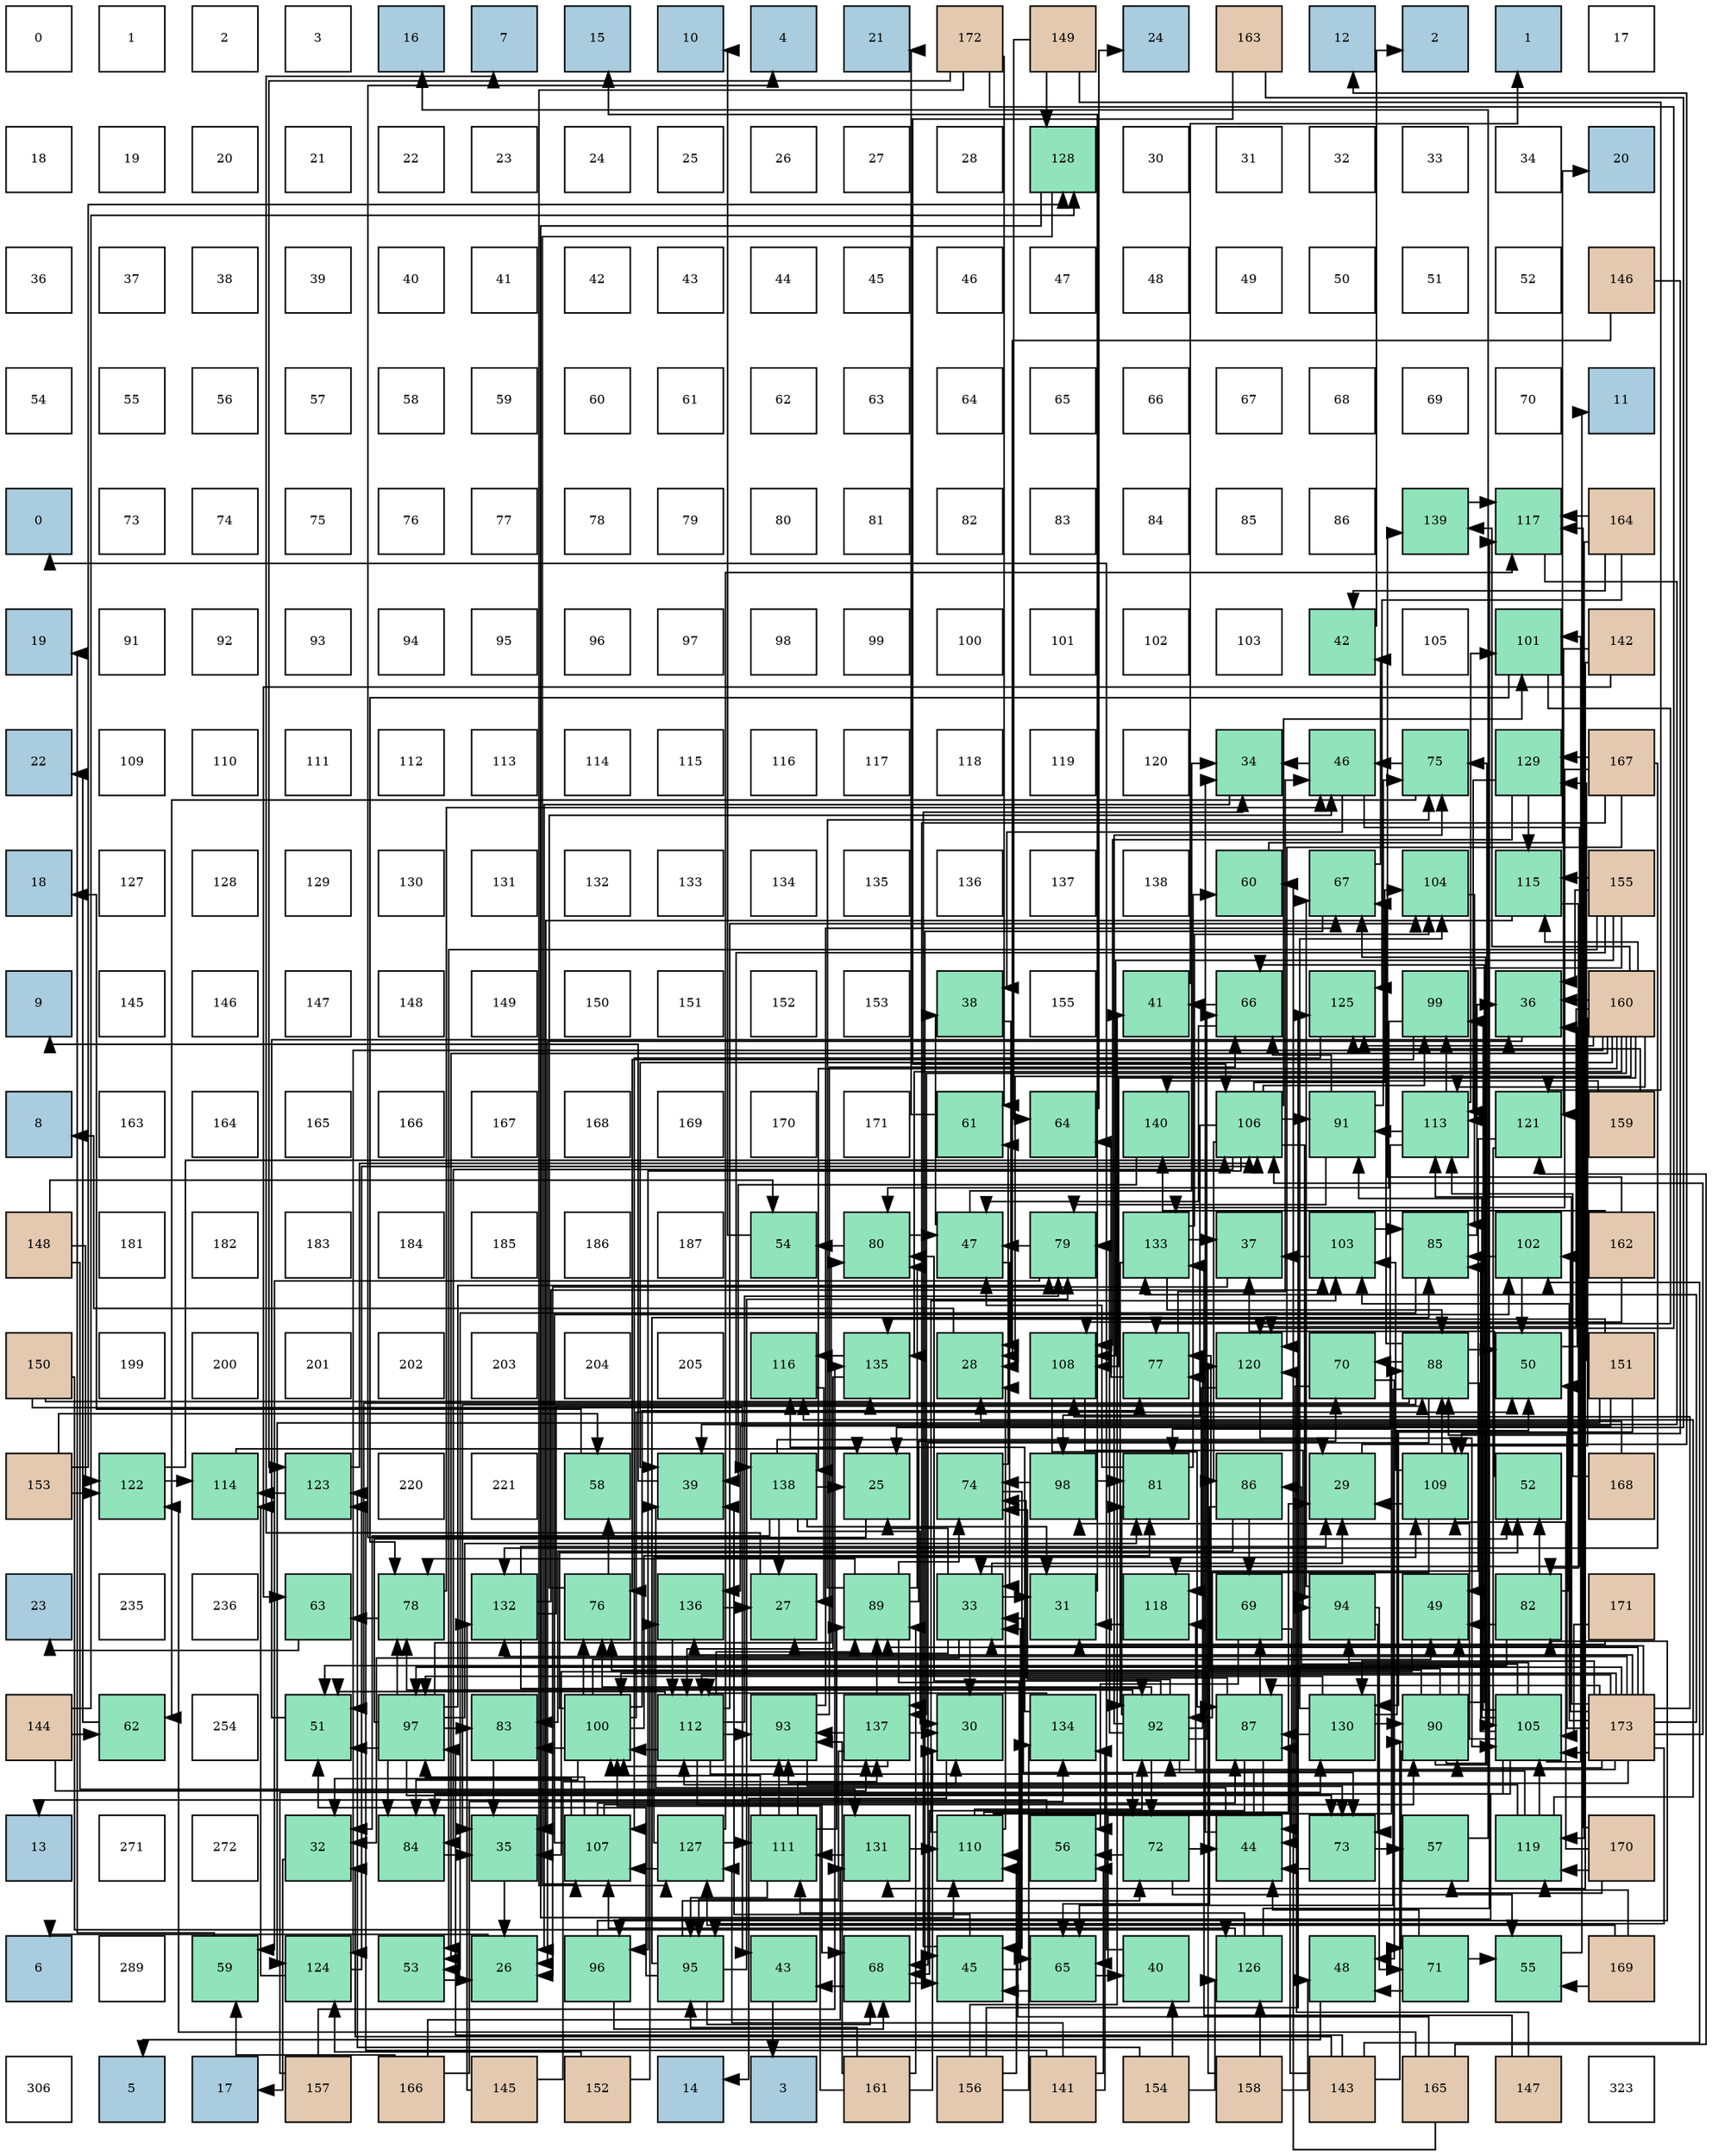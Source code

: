 digraph layout{
 rankdir=TB;
 splines=ortho;
 node [style=filled shape=square fixedsize=true width=0.6];
0[label="0", fontsize=8, fillcolor="#ffffff"];
1[label="1", fontsize=8, fillcolor="#ffffff"];
2[label="2", fontsize=8, fillcolor="#ffffff"];
3[label="3", fontsize=8, fillcolor="#ffffff"];
4[label="16", fontsize=8, fillcolor="#a9ccde"];
5[label="7", fontsize=8, fillcolor="#a9ccde"];
6[label="15", fontsize=8, fillcolor="#a9ccde"];
7[label="10", fontsize=8, fillcolor="#a9ccde"];
8[label="4", fontsize=8, fillcolor="#a9ccde"];
9[label="21", fontsize=8, fillcolor="#a9ccde"];
10[label="172", fontsize=8, fillcolor="#e3c9af"];
11[label="149", fontsize=8, fillcolor="#e3c9af"];
12[label="24", fontsize=8, fillcolor="#a9ccde"];
13[label="163", fontsize=8, fillcolor="#e3c9af"];
14[label="12", fontsize=8, fillcolor="#a9ccde"];
15[label="2", fontsize=8, fillcolor="#a9ccde"];
16[label="1", fontsize=8, fillcolor="#a9ccde"];
17[label="17", fontsize=8, fillcolor="#ffffff"];
18[label="18", fontsize=8, fillcolor="#ffffff"];
19[label="19", fontsize=8, fillcolor="#ffffff"];
20[label="20", fontsize=8, fillcolor="#ffffff"];
21[label="21", fontsize=8, fillcolor="#ffffff"];
22[label="22", fontsize=8, fillcolor="#ffffff"];
23[label="23", fontsize=8, fillcolor="#ffffff"];
24[label="24", fontsize=8, fillcolor="#ffffff"];
25[label="25", fontsize=8, fillcolor="#ffffff"];
26[label="26", fontsize=8, fillcolor="#ffffff"];
27[label="27", fontsize=8, fillcolor="#ffffff"];
28[label="28", fontsize=8, fillcolor="#ffffff"];
29[label="128", fontsize=8, fillcolor="#91e3bb"];
30[label="30", fontsize=8, fillcolor="#ffffff"];
31[label="31", fontsize=8, fillcolor="#ffffff"];
32[label="32", fontsize=8, fillcolor="#ffffff"];
33[label="33", fontsize=8, fillcolor="#ffffff"];
34[label="34", fontsize=8, fillcolor="#ffffff"];
35[label="20", fontsize=8, fillcolor="#a9ccde"];
36[label="36", fontsize=8, fillcolor="#ffffff"];
37[label="37", fontsize=8, fillcolor="#ffffff"];
38[label="38", fontsize=8, fillcolor="#ffffff"];
39[label="39", fontsize=8, fillcolor="#ffffff"];
40[label="40", fontsize=8, fillcolor="#ffffff"];
41[label="41", fontsize=8, fillcolor="#ffffff"];
42[label="42", fontsize=8, fillcolor="#ffffff"];
43[label="43", fontsize=8, fillcolor="#ffffff"];
44[label="44", fontsize=8, fillcolor="#ffffff"];
45[label="45", fontsize=8, fillcolor="#ffffff"];
46[label="46", fontsize=8, fillcolor="#ffffff"];
47[label="47", fontsize=8, fillcolor="#ffffff"];
48[label="48", fontsize=8, fillcolor="#ffffff"];
49[label="49", fontsize=8, fillcolor="#ffffff"];
50[label="50", fontsize=8, fillcolor="#ffffff"];
51[label="51", fontsize=8, fillcolor="#ffffff"];
52[label="52", fontsize=8, fillcolor="#ffffff"];
53[label="146", fontsize=8, fillcolor="#e3c9af"];
54[label="54", fontsize=8, fillcolor="#ffffff"];
55[label="55", fontsize=8, fillcolor="#ffffff"];
56[label="56", fontsize=8, fillcolor="#ffffff"];
57[label="57", fontsize=8, fillcolor="#ffffff"];
58[label="58", fontsize=8, fillcolor="#ffffff"];
59[label="59", fontsize=8, fillcolor="#ffffff"];
60[label="60", fontsize=8, fillcolor="#ffffff"];
61[label="61", fontsize=8, fillcolor="#ffffff"];
62[label="62", fontsize=8, fillcolor="#ffffff"];
63[label="63", fontsize=8, fillcolor="#ffffff"];
64[label="64", fontsize=8, fillcolor="#ffffff"];
65[label="65", fontsize=8, fillcolor="#ffffff"];
66[label="66", fontsize=8, fillcolor="#ffffff"];
67[label="67", fontsize=8, fillcolor="#ffffff"];
68[label="68", fontsize=8, fillcolor="#ffffff"];
69[label="69", fontsize=8, fillcolor="#ffffff"];
70[label="70", fontsize=8, fillcolor="#ffffff"];
71[label="11", fontsize=8, fillcolor="#a9ccde"];
72[label="0", fontsize=8, fillcolor="#a9ccde"];
73[label="73", fontsize=8, fillcolor="#ffffff"];
74[label="74", fontsize=8, fillcolor="#ffffff"];
75[label="75", fontsize=8, fillcolor="#ffffff"];
76[label="76", fontsize=8, fillcolor="#ffffff"];
77[label="77", fontsize=8, fillcolor="#ffffff"];
78[label="78", fontsize=8, fillcolor="#ffffff"];
79[label="79", fontsize=8, fillcolor="#ffffff"];
80[label="80", fontsize=8, fillcolor="#ffffff"];
81[label="81", fontsize=8, fillcolor="#ffffff"];
82[label="82", fontsize=8, fillcolor="#ffffff"];
83[label="83", fontsize=8, fillcolor="#ffffff"];
84[label="84", fontsize=8, fillcolor="#ffffff"];
85[label="85", fontsize=8, fillcolor="#ffffff"];
86[label="86", fontsize=8, fillcolor="#ffffff"];
87[label="139", fontsize=8, fillcolor="#91e3bb"];
88[label="117", fontsize=8, fillcolor="#91e3bb"];
89[label="164", fontsize=8, fillcolor="#e3c9af"];
90[label="19", fontsize=8, fillcolor="#a9ccde"];
91[label="91", fontsize=8, fillcolor="#ffffff"];
92[label="92", fontsize=8, fillcolor="#ffffff"];
93[label="93", fontsize=8, fillcolor="#ffffff"];
94[label="94", fontsize=8, fillcolor="#ffffff"];
95[label="95", fontsize=8, fillcolor="#ffffff"];
96[label="96", fontsize=8, fillcolor="#ffffff"];
97[label="97", fontsize=8, fillcolor="#ffffff"];
98[label="98", fontsize=8, fillcolor="#ffffff"];
99[label="99", fontsize=8, fillcolor="#ffffff"];
100[label="100", fontsize=8, fillcolor="#ffffff"];
101[label="101", fontsize=8, fillcolor="#ffffff"];
102[label="102", fontsize=8, fillcolor="#ffffff"];
103[label="103", fontsize=8, fillcolor="#ffffff"];
104[label="42", fontsize=8, fillcolor="#91e3bb"];
105[label="105", fontsize=8, fillcolor="#ffffff"];
106[label="101", fontsize=8, fillcolor="#91e3bb"];
107[label="142", fontsize=8, fillcolor="#e3c9af"];
108[label="22", fontsize=8, fillcolor="#a9ccde"];
109[label="109", fontsize=8, fillcolor="#ffffff"];
110[label="110", fontsize=8, fillcolor="#ffffff"];
111[label="111", fontsize=8, fillcolor="#ffffff"];
112[label="112", fontsize=8, fillcolor="#ffffff"];
113[label="113", fontsize=8, fillcolor="#ffffff"];
114[label="114", fontsize=8, fillcolor="#ffffff"];
115[label="115", fontsize=8, fillcolor="#ffffff"];
116[label="116", fontsize=8, fillcolor="#ffffff"];
117[label="117", fontsize=8, fillcolor="#ffffff"];
118[label="118", fontsize=8, fillcolor="#ffffff"];
119[label="119", fontsize=8, fillcolor="#ffffff"];
120[label="120", fontsize=8, fillcolor="#ffffff"];
121[label="34", fontsize=8, fillcolor="#91e3bb"];
122[label="46", fontsize=8, fillcolor="#91e3bb"];
123[label="75", fontsize=8, fillcolor="#91e3bb"];
124[label="129", fontsize=8, fillcolor="#91e3bb"];
125[label="167", fontsize=8, fillcolor="#e3c9af"];
126[label="18", fontsize=8, fillcolor="#a9ccde"];
127[label="127", fontsize=8, fillcolor="#ffffff"];
128[label="128", fontsize=8, fillcolor="#ffffff"];
129[label="129", fontsize=8, fillcolor="#ffffff"];
130[label="130", fontsize=8, fillcolor="#ffffff"];
131[label="131", fontsize=8, fillcolor="#ffffff"];
132[label="132", fontsize=8, fillcolor="#ffffff"];
133[label="133", fontsize=8, fillcolor="#ffffff"];
134[label="134", fontsize=8, fillcolor="#ffffff"];
135[label="135", fontsize=8, fillcolor="#ffffff"];
136[label="136", fontsize=8, fillcolor="#ffffff"];
137[label="137", fontsize=8, fillcolor="#ffffff"];
138[label="138", fontsize=8, fillcolor="#ffffff"];
139[label="60", fontsize=8, fillcolor="#91e3bb"];
140[label="67", fontsize=8, fillcolor="#91e3bb"];
141[label="104", fontsize=8, fillcolor="#91e3bb"];
142[label="115", fontsize=8, fillcolor="#91e3bb"];
143[label="155", fontsize=8, fillcolor="#e3c9af"];
144[label="9", fontsize=8, fillcolor="#a9ccde"];
145[label="145", fontsize=8, fillcolor="#ffffff"];
146[label="146", fontsize=8, fillcolor="#ffffff"];
147[label="147", fontsize=8, fillcolor="#ffffff"];
148[label="148", fontsize=8, fillcolor="#ffffff"];
149[label="149", fontsize=8, fillcolor="#ffffff"];
150[label="150", fontsize=8, fillcolor="#ffffff"];
151[label="151", fontsize=8, fillcolor="#ffffff"];
152[label="152", fontsize=8, fillcolor="#ffffff"];
153[label="153", fontsize=8, fillcolor="#ffffff"];
154[label="38", fontsize=8, fillcolor="#91e3bb"];
155[label="155", fontsize=8, fillcolor="#ffffff"];
156[label="41", fontsize=8, fillcolor="#91e3bb"];
157[label="66", fontsize=8, fillcolor="#91e3bb"];
158[label="125", fontsize=8, fillcolor="#91e3bb"];
159[label="99", fontsize=8, fillcolor="#91e3bb"];
160[label="36", fontsize=8, fillcolor="#91e3bb"];
161[label="160", fontsize=8, fillcolor="#e3c9af"];
162[label="8", fontsize=8, fillcolor="#a9ccde"];
163[label="163", fontsize=8, fillcolor="#ffffff"];
164[label="164", fontsize=8, fillcolor="#ffffff"];
165[label="165", fontsize=8, fillcolor="#ffffff"];
166[label="166", fontsize=8, fillcolor="#ffffff"];
167[label="167", fontsize=8, fillcolor="#ffffff"];
168[label="168", fontsize=8, fillcolor="#ffffff"];
169[label="169", fontsize=8, fillcolor="#ffffff"];
170[label="170", fontsize=8, fillcolor="#ffffff"];
171[label="171", fontsize=8, fillcolor="#ffffff"];
172[label="61", fontsize=8, fillcolor="#91e3bb"];
173[label="64", fontsize=8, fillcolor="#91e3bb"];
174[label="140", fontsize=8, fillcolor="#91e3bb"];
175[label="106", fontsize=8, fillcolor="#91e3bb"];
176[label="91", fontsize=8, fillcolor="#91e3bb"];
177[label="113", fontsize=8, fillcolor="#91e3bb"];
178[label="121", fontsize=8, fillcolor="#91e3bb"];
179[label="159", fontsize=8, fillcolor="#e3c9af"];
180[label="148", fontsize=8, fillcolor="#e3c9af"];
181[label="181", fontsize=8, fillcolor="#ffffff"];
182[label="182", fontsize=8, fillcolor="#ffffff"];
183[label="183", fontsize=8, fillcolor="#ffffff"];
184[label="184", fontsize=8, fillcolor="#ffffff"];
185[label="185", fontsize=8, fillcolor="#ffffff"];
186[label="186", fontsize=8, fillcolor="#ffffff"];
187[label="187", fontsize=8, fillcolor="#ffffff"];
188[label="54", fontsize=8, fillcolor="#91e3bb"];
189[label="80", fontsize=8, fillcolor="#91e3bb"];
190[label="47", fontsize=8, fillcolor="#91e3bb"];
191[label="79", fontsize=8, fillcolor="#91e3bb"];
192[label="133", fontsize=8, fillcolor="#91e3bb"];
193[label="37", fontsize=8, fillcolor="#91e3bb"];
194[label="103", fontsize=8, fillcolor="#91e3bb"];
195[label="85", fontsize=8, fillcolor="#91e3bb"];
196[label="102", fontsize=8, fillcolor="#91e3bb"];
197[label="162", fontsize=8, fillcolor="#e3c9af"];
198[label="150", fontsize=8, fillcolor="#e3c9af"];
199[label="199", fontsize=8, fillcolor="#ffffff"];
200[label="200", fontsize=8, fillcolor="#ffffff"];
201[label="201", fontsize=8, fillcolor="#ffffff"];
202[label="202", fontsize=8, fillcolor="#ffffff"];
203[label="203", fontsize=8, fillcolor="#ffffff"];
204[label="204", fontsize=8, fillcolor="#ffffff"];
205[label="205", fontsize=8, fillcolor="#ffffff"];
206[label="116", fontsize=8, fillcolor="#91e3bb"];
207[label="135", fontsize=8, fillcolor="#91e3bb"];
208[label="28", fontsize=8, fillcolor="#91e3bb"];
209[label="108", fontsize=8, fillcolor="#91e3bb"];
210[label="77", fontsize=8, fillcolor="#91e3bb"];
211[label="120", fontsize=8, fillcolor="#91e3bb"];
212[label="70", fontsize=8, fillcolor="#91e3bb"];
213[label="88", fontsize=8, fillcolor="#91e3bb"];
214[label="50", fontsize=8, fillcolor="#91e3bb"];
215[label="151", fontsize=8, fillcolor="#e3c9af"];
216[label="153", fontsize=8, fillcolor="#e3c9af"];
217[label="122", fontsize=8, fillcolor="#91e3bb"];
218[label="114", fontsize=8, fillcolor="#91e3bb"];
219[label="123", fontsize=8, fillcolor="#91e3bb"];
220[label="220", fontsize=8, fillcolor="#ffffff"];
221[label="221", fontsize=8, fillcolor="#ffffff"];
222[label="58", fontsize=8, fillcolor="#91e3bb"];
223[label="39", fontsize=8, fillcolor="#91e3bb"];
224[label="138", fontsize=8, fillcolor="#91e3bb"];
225[label="25", fontsize=8, fillcolor="#91e3bb"];
226[label="74", fontsize=8, fillcolor="#91e3bb"];
227[label="98", fontsize=8, fillcolor="#91e3bb"];
228[label="81", fontsize=8, fillcolor="#91e3bb"];
229[label="86", fontsize=8, fillcolor="#91e3bb"];
230[label="29", fontsize=8, fillcolor="#91e3bb"];
231[label="109", fontsize=8, fillcolor="#91e3bb"];
232[label="52", fontsize=8, fillcolor="#91e3bb"];
233[label="168", fontsize=8, fillcolor="#e3c9af"];
234[label="23", fontsize=8, fillcolor="#a9ccde"];
235[label="235", fontsize=8, fillcolor="#ffffff"];
236[label="236", fontsize=8, fillcolor="#ffffff"];
237[label="63", fontsize=8, fillcolor="#91e3bb"];
238[label="78", fontsize=8, fillcolor="#91e3bb"];
239[label="132", fontsize=8, fillcolor="#91e3bb"];
240[label="76", fontsize=8, fillcolor="#91e3bb"];
241[label="136", fontsize=8, fillcolor="#91e3bb"];
242[label="27", fontsize=8, fillcolor="#91e3bb"];
243[label="89", fontsize=8, fillcolor="#91e3bb"];
244[label="33", fontsize=8, fillcolor="#91e3bb"];
245[label="31", fontsize=8, fillcolor="#91e3bb"];
246[label="118", fontsize=8, fillcolor="#91e3bb"];
247[label="69", fontsize=8, fillcolor="#91e3bb"];
248[label="94", fontsize=8, fillcolor="#91e3bb"];
249[label="49", fontsize=8, fillcolor="#91e3bb"];
250[label="82", fontsize=8, fillcolor="#91e3bb"];
251[label="171", fontsize=8, fillcolor="#e3c9af"];
252[label="144", fontsize=8, fillcolor="#e3c9af"];
253[label="62", fontsize=8, fillcolor="#91e3bb"];
254[label="254", fontsize=8, fillcolor="#ffffff"];
255[label="51", fontsize=8, fillcolor="#91e3bb"];
256[label="97", fontsize=8, fillcolor="#91e3bb"];
257[label="83", fontsize=8, fillcolor="#91e3bb"];
258[label="100", fontsize=8, fillcolor="#91e3bb"];
259[label="112", fontsize=8, fillcolor="#91e3bb"];
260[label="93", fontsize=8, fillcolor="#91e3bb"];
261[label="137", fontsize=8, fillcolor="#91e3bb"];
262[label="30", fontsize=8, fillcolor="#91e3bb"];
263[label="134", fontsize=8, fillcolor="#91e3bb"];
264[label="92", fontsize=8, fillcolor="#91e3bb"];
265[label="87", fontsize=8, fillcolor="#91e3bb"];
266[label="130", fontsize=8, fillcolor="#91e3bb"];
267[label="90", fontsize=8, fillcolor="#91e3bb"];
268[label="105", fontsize=8, fillcolor="#91e3bb"];
269[label="173", fontsize=8, fillcolor="#e3c9af"];
270[label="13", fontsize=8, fillcolor="#a9ccde"];
271[label="271", fontsize=8, fillcolor="#ffffff"];
272[label="272", fontsize=8, fillcolor="#ffffff"];
273[label="32", fontsize=8, fillcolor="#91e3bb"];
274[label="84", fontsize=8, fillcolor="#91e3bb"];
275[label="35", fontsize=8, fillcolor="#91e3bb"];
276[label="107", fontsize=8, fillcolor="#91e3bb"];
277[label="127", fontsize=8, fillcolor="#91e3bb"];
278[label="111", fontsize=8, fillcolor="#91e3bb"];
279[label="131", fontsize=8, fillcolor="#91e3bb"];
280[label="110", fontsize=8, fillcolor="#91e3bb"];
281[label="56", fontsize=8, fillcolor="#91e3bb"];
282[label="72", fontsize=8, fillcolor="#91e3bb"];
283[label="44", fontsize=8, fillcolor="#91e3bb"];
284[label="73", fontsize=8, fillcolor="#91e3bb"];
285[label="57", fontsize=8, fillcolor="#91e3bb"];
286[label="119", fontsize=8, fillcolor="#91e3bb"];
287[label="170", fontsize=8, fillcolor="#e3c9af"];
288[label="6", fontsize=8, fillcolor="#a9ccde"];
289[label="289", fontsize=8, fillcolor="#ffffff"];
290[label="59", fontsize=8, fillcolor="#91e3bb"];
291[label="124", fontsize=8, fillcolor="#91e3bb"];
292[label="53", fontsize=8, fillcolor="#91e3bb"];
293[label="26", fontsize=8, fillcolor="#91e3bb"];
294[label="96", fontsize=8, fillcolor="#91e3bb"];
295[label="95", fontsize=8, fillcolor="#91e3bb"];
296[label="43", fontsize=8, fillcolor="#91e3bb"];
297[label="68", fontsize=8, fillcolor="#91e3bb"];
298[label="45", fontsize=8, fillcolor="#91e3bb"];
299[label="65", fontsize=8, fillcolor="#91e3bb"];
300[label="40", fontsize=8, fillcolor="#91e3bb"];
301[label="126", fontsize=8, fillcolor="#91e3bb"];
302[label="48", fontsize=8, fillcolor="#91e3bb"];
303[label="71", fontsize=8, fillcolor="#91e3bb"];
304[label="55", fontsize=8, fillcolor="#91e3bb"];
305[label="169", fontsize=8, fillcolor="#e3c9af"];
306[label="306", fontsize=8, fillcolor="#ffffff"];
307[label="5", fontsize=8, fillcolor="#a9ccde"];
308[label="17", fontsize=8, fillcolor="#a9ccde"];
309[label="157", fontsize=8, fillcolor="#e3c9af"];
310[label="166", fontsize=8, fillcolor="#e3c9af"];
311[label="145", fontsize=8, fillcolor="#e3c9af"];
312[label="152", fontsize=8, fillcolor="#e3c9af"];
313[label="14", fontsize=8, fillcolor="#a9ccde"];
314[label="3", fontsize=8, fillcolor="#a9ccde"];
315[label="161", fontsize=8, fillcolor="#e3c9af"];
316[label="156", fontsize=8, fillcolor="#e3c9af"];
317[label="141", fontsize=8, fillcolor="#e3c9af"];
318[label="154", fontsize=8, fillcolor="#e3c9af"];
319[label="158", fontsize=8, fillcolor="#e3c9af"];
320[label="143", fontsize=8, fillcolor="#e3c9af"];
321[label="165", fontsize=8, fillcolor="#e3c9af"];
322[label="147", fontsize=8, fillcolor="#e3c9af"];
323[label="323", fontsize=8, fillcolor="#ffffff"];
edge [constraint=false, style=vis];225 -> 8;
293 -> 288;
242 -> 5;
208 -> 162;
230 -> 14;
262 -> 313;
245 -> 6;
273 -> 308;
244 -> 225;
244 -> 242;
244 -> 230;
244 -> 262;
244 -> 245;
244 -> 273;
121 -> 293;
275 -> 293;
160 -> 293;
193 -> 293;
154 -> 208;
223 -> 144;
300 -> 72;
156 -> 16;
104 -> 15;
296 -> 314;
283 -> 244;
283 -> 121;
283 -> 223;
298 -> 244;
298 -> 121;
298 -> 223;
122 -> 244;
122 -> 121;
122 -> 154;
190 -> 244;
190 -> 121;
190 -> 154;
302 -> 307;
249 -> 275;
214 -> 160;
255 -> 160;
232 -> 193;
292 -> 293;
188 -> 7;
304 -> 71;
281 -> 270;
285 -> 4;
222 -> 126;
290 -> 90;
139 -> 35;
172 -> 9;
253 -> 108;
237 -> 234;
173 -> 12;
299 -> 300;
299 -> 298;
157 -> 156;
157 -> 190;
140 -> 104;
140 -> 298;
297 -> 296;
297 -> 298;
247 -> 283;
247 -> 281;
212 -> 283;
212 -> 302;
303 -> 283;
303 -> 302;
303 -> 304;
282 -> 283;
282 -> 304;
282 -> 281;
284 -> 283;
284 -> 285;
226 -> 298;
226 -> 172;
123 -> 122;
123 -> 253;
240 -> 122;
240 -> 222;
210 -> 122;
210 -> 173;
238 -> 122;
238 -> 237;
191 -> 190;
191 -> 290;
189 -> 190;
189 -> 188;
228 -> 190;
228 -> 139;
250 -> 249;
250 -> 214;
250 -> 255;
250 -> 232;
257 -> 275;
274 -> 275;
195 -> 160;
195 -> 292;
229 -> 299;
229 -> 247;
229 -> 257;
265 -> 299;
265 -> 297;
265 -> 247;
265 -> 226;
213 -> 275;
213 -> 249;
213 -> 214;
213 -> 255;
213 -> 299;
213 -> 140;
213 -> 297;
213 -> 212;
243 -> 299;
243 -> 212;
243 -> 226;
243 -> 123;
243 -> 238;
243 -> 189;
267 -> 249;
267 -> 157;
267 -> 140;
267 -> 303;
267 -> 123;
267 -> 240;
267 -> 210;
176 -> 157;
176 -> 123;
176 -> 191;
264 -> 157;
264 -> 282;
264 -> 284;
264 -> 226;
264 -> 123;
264 -> 240;
264 -> 210;
264 -> 238;
264 -> 191;
264 -> 189;
264 -> 228;
260 -> 157;
260 -> 140;
260 -> 284;
248 -> 140;
248 -> 303;
248 -> 284;
295 -> 255;
295 -> 297;
295 -> 282;
295 -> 191;
295 -> 195;
294 -> 297;
294 -> 250;
256 -> 255;
256 -> 232;
256 -> 284;
256 -> 238;
256 -> 191;
256 -> 189;
256 -> 228;
256 -> 257;
256 -> 274;
227 -> 226;
227 -> 228;
159 -> 240;
159 -> 189;
258 -> 249;
258 -> 214;
258 -> 232;
258 -> 240;
258 -> 210;
258 -> 228;
258 -> 257;
258 -> 274;
106 -> 210;
106 -> 238;
196 -> 214;
196 -> 195;
194 -> 193;
194 -> 195;
141 -> 195;
268 -> 274;
268 -> 195;
268 -> 229;
268 -> 176;
268 -> 248;
268 -> 294;
268 -> 227;
268 -> 159;
268 -> 106;
175 -> 274;
175 -> 229;
175 -> 176;
175 -> 248;
175 -> 294;
175 -> 227;
175 -> 159;
175 -> 106;
175 -> 141;
276 -> 273;
276 -> 265;
276 -> 267;
276 -> 256;
276 -> 196;
209 -> 265;
209 -> 248;
231 -> 230;
231 -> 213;
231 -> 264;
231 -> 194;
280 -> 208;
280 -> 230;
280 -> 213;
280 -> 264;
280 -> 194;
278 -> 262;
278 -> 243;
278 -> 260;
278 -> 295;
278 -> 258;
259 -> 255;
259 -> 297;
259 -> 282;
259 -> 191;
259 -> 243;
259 -> 260;
259 -> 258;
259 -> 141;
177 -> 228;
177 -> 176;
177 -> 159;
177 -> 106;
218 -> 225;
142 -> 275;
142 -> 250;
206 -> 242;
88 -> 223;
246 -> 245;
286 -> 268;
286 -> 259;
286 -> 206;
286 -> 246;
211 -> 268;
211 -> 246;
178 -> 268;
178 -> 246;
217 -> 175;
217 -> 218;
219 -> 175;
219 -> 218;
291 -> 175;
291 -> 218;
158 -> 276;
301 -> 276;
301 -> 278;
301 -> 88;
277 -> 276;
277 -> 231;
277 -> 278;
277 -> 88;
29 -> 276;
29 -> 280;
124 -> 209;
124 -> 177;
124 -> 142;
266 -> 214;
266 -> 265;
266 -> 267;
266 -> 256;
266 -> 141;
279 -> 280;
279 -> 278;
239 -> 230;
239 -> 213;
239 -> 264;
239 -> 194;
192 -> 193;
192 -> 213;
192 -> 264;
192 -> 141;
263 -> 259;
263 -> 206;
207 -> 259;
207 -> 206;
241 -> 242;
241 -> 259;
261 -> 262;
261 -> 243;
261 -> 260;
261 -> 295;
261 -> 258;
224 -> 225;
224 -> 242;
224 -> 230;
224 -> 262;
224 -> 245;
224 -> 273;
87 -> 88;
174 -> 223;
317 -> 281;
317 -> 219;
317 -> 277;
317 -> 263;
107 -> 237;
107 -> 178;
107 -> 279;
320 -> 273;
320 -> 265;
320 -> 267;
320 -> 256;
320 -> 196;
252 -> 253;
252 -> 29;
252 -> 261;
311 -> 239;
311 -> 261;
53 -> 208;
53 -> 231;
322 -> 211;
322 -> 192;
180 -> 188;
180 -> 217;
180 -> 279;
11 -> 173;
11 -> 178;
11 -> 29;
198 -> 296;
198 -> 301;
198 -> 207;
215 -> 291;
215 -> 124;
215 -> 266;
215 -> 207;
215 -> 241;
312 -> 291;
312 -> 241;
216 -> 222;
216 -> 217;
216 -> 29;
318 -> 300;
318 -> 219;
318 -> 301;
143 -> 160;
143 -> 292;
143 -> 209;
143 -> 177;
143 -> 142;
143 -> 224;
316 -> 156;
316 -> 280;
316 -> 158;
316 -> 263;
309 -> 266;
309 -> 207;
319 -> 302;
319 -> 211;
319 -> 301;
179 -> 158;
179 -> 174;
161 -> 208;
161 -> 160;
161 -> 223;
161 -> 292;
161 -> 209;
161 -> 231;
161 -> 177;
161 -> 142;
161 -> 211;
161 -> 291;
161 -> 158;
161 -> 207;
161 -> 261;
161 -> 224;
161 -> 87;
315 -> 262;
315 -> 243;
315 -> 260;
315 -> 295;
315 -> 258;
197 -> 209;
197 -> 87;
197 -> 174;
13 -> 225;
13 -> 175;
89 -> 104;
89 -> 88;
89 -> 286;
89 -> 158;
321 -> 139;
321 -> 280;
321 -> 178;
321 -> 217;
310 -> 290;
310 -> 279;
310 -> 263;
125 -> 211;
125 -> 124;
125 -> 239;
125 -> 192;
125 -> 261;
233 -> 208;
233 -> 177;
305 -> 304;
305 -> 286;
305 -> 277;
287 -> 285;
287 -> 231;
287 -> 88;
287 -> 286;
251 -> 245;
251 -> 268;
10 -> 172;
10 -> 211;
10 -> 219;
10 -> 277;
269 -> 244;
269 -> 265;
269 -> 213;
269 -> 243;
269 -> 267;
269 -> 264;
269 -> 260;
269 -> 295;
269 -> 256;
269 -> 258;
269 -> 196;
269 -> 194;
269 -> 268;
269 -> 175;
269 -> 209;
269 -> 259;
269 -> 177;
269 -> 266;
269 -> 239;
269 -> 192;
269 -> 241;
edge [constraint=true, style=invis];
0 -> 18 -> 36 -> 54 -> 72 -> 90 -> 108 -> 126 -> 144 -> 162 -> 180 -> 198 -> 216 -> 234 -> 252 -> 270 -> 288 -> 306;
1 -> 19 -> 37 -> 55 -> 73 -> 91 -> 109 -> 127 -> 145 -> 163 -> 181 -> 199 -> 217 -> 235 -> 253 -> 271 -> 289 -> 307;
2 -> 20 -> 38 -> 56 -> 74 -> 92 -> 110 -> 128 -> 146 -> 164 -> 182 -> 200 -> 218 -> 236 -> 254 -> 272 -> 290 -> 308;
3 -> 21 -> 39 -> 57 -> 75 -> 93 -> 111 -> 129 -> 147 -> 165 -> 183 -> 201 -> 219 -> 237 -> 255 -> 273 -> 291 -> 309;
4 -> 22 -> 40 -> 58 -> 76 -> 94 -> 112 -> 130 -> 148 -> 166 -> 184 -> 202 -> 220 -> 238 -> 256 -> 274 -> 292 -> 310;
5 -> 23 -> 41 -> 59 -> 77 -> 95 -> 113 -> 131 -> 149 -> 167 -> 185 -> 203 -> 221 -> 239 -> 257 -> 275 -> 293 -> 311;
6 -> 24 -> 42 -> 60 -> 78 -> 96 -> 114 -> 132 -> 150 -> 168 -> 186 -> 204 -> 222 -> 240 -> 258 -> 276 -> 294 -> 312;
7 -> 25 -> 43 -> 61 -> 79 -> 97 -> 115 -> 133 -> 151 -> 169 -> 187 -> 205 -> 223 -> 241 -> 259 -> 277 -> 295 -> 313;
8 -> 26 -> 44 -> 62 -> 80 -> 98 -> 116 -> 134 -> 152 -> 170 -> 188 -> 206 -> 224 -> 242 -> 260 -> 278 -> 296 -> 314;
9 -> 27 -> 45 -> 63 -> 81 -> 99 -> 117 -> 135 -> 153 -> 171 -> 189 -> 207 -> 225 -> 243 -> 261 -> 279 -> 297 -> 315;
10 -> 28 -> 46 -> 64 -> 82 -> 100 -> 118 -> 136 -> 154 -> 172 -> 190 -> 208 -> 226 -> 244 -> 262 -> 280 -> 298 -> 316;
11 -> 29 -> 47 -> 65 -> 83 -> 101 -> 119 -> 137 -> 155 -> 173 -> 191 -> 209 -> 227 -> 245 -> 263 -> 281 -> 299 -> 317;
12 -> 30 -> 48 -> 66 -> 84 -> 102 -> 120 -> 138 -> 156 -> 174 -> 192 -> 210 -> 228 -> 246 -> 264 -> 282 -> 300 -> 318;
13 -> 31 -> 49 -> 67 -> 85 -> 103 -> 121 -> 139 -> 157 -> 175 -> 193 -> 211 -> 229 -> 247 -> 265 -> 283 -> 301 -> 319;
14 -> 32 -> 50 -> 68 -> 86 -> 104 -> 122 -> 140 -> 158 -> 176 -> 194 -> 212 -> 230 -> 248 -> 266 -> 284 -> 302 -> 320;
15 -> 33 -> 51 -> 69 -> 87 -> 105 -> 123 -> 141 -> 159 -> 177 -> 195 -> 213 -> 231 -> 249 -> 267 -> 285 -> 303 -> 321;
16 -> 34 -> 52 -> 70 -> 88 -> 106 -> 124 -> 142 -> 160 -> 178 -> 196 -> 214 -> 232 -> 250 -> 268 -> 286 -> 304 -> 322;
17 -> 35 -> 53 -> 71 -> 89 -> 107 -> 125 -> 143 -> 161 -> 179 -> 197 -> 215 -> 233 -> 251 -> 269 -> 287 -> 305 -> 323;
rank = same {0 -> 1 -> 2 -> 3 -> 4 -> 5 -> 6 -> 7 -> 8 -> 9 -> 10 -> 11 -> 12 -> 13 -> 14 -> 15 -> 16 -> 17};
rank = same {18 -> 19 -> 20 -> 21 -> 22 -> 23 -> 24 -> 25 -> 26 -> 27 -> 28 -> 29 -> 30 -> 31 -> 32 -> 33 -> 34 -> 35};
rank = same {36 -> 37 -> 38 -> 39 -> 40 -> 41 -> 42 -> 43 -> 44 -> 45 -> 46 -> 47 -> 48 -> 49 -> 50 -> 51 -> 52 -> 53};
rank = same {54 -> 55 -> 56 -> 57 -> 58 -> 59 -> 60 -> 61 -> 62 -> 63 -> 64 -> 65 -> 66 -> 67 -> 68 -> 69 -> 70 -> 71};
rank = same {72 -> 73 -> 74 -> 75 -> 76 -> 77 -> 78 -> 79 -> 80 -> 81 -> 82 -> 83 -> 84 -> 85 -> 86 -> 87 -> 88 -> 89};
rank = same {90 -> 91 -> 92 -> 93 -> 94 -> 95 -> 96 -> 97 -> 98 -> 99 -> 100 -> 101 -> 102 -> 103 -> 104 -> 105 -> 106 -> 107};
rank = same {108 -> 109 -> 110 -> 111 -> 112 -> 113 -> 114 -> 115 -> 116 -> 117 -> 118 -> 119 -> 120 -> 121 -> 122 -> 123 -> 124 -> 125};
rank = same {126 -> 127 -> 128 -> 129 -> 130 -> 131 -> 132 -> 133 -> 134 -> 135 -> 136 -> 137 -> 138 -> 139 -> 140 -> 141 -> 142 -> 143};
rank = same {144 -> 145 -> 146 -> 147 -> 148 -> 149 -> 150 -> 151 -> 152 -> 153 -> 154 -> 155 -> 156 -> 157 -> 158 -> 159 -> 160 -> 161};
rank = same {162 -> 163 -> 164 -> 165 -> 166 -> 167 -> 168 -> 169 -> 170 -> 171 -> 172 -> 173 -> 174 -> 175 -> 176 -> 177 -> 178 -> 179};
rank = same {180 -> 181 -> 182 -> 183 -> 184 -> 185 -> 186 -> 187 -> 188 -> 189 -> 190 -> 191 -> 192 -> 193 -> 194 -> 195 -> 196 -> 197};
rank = same {198 -> 199 -> 200 -> 201 -> 202 -> 203 -> 204 -> 205 -> 206 -> 207 -> 208 -> 209 -> 210 -> 211 -> 212 -> 213 -> 214 -> 215};
rank = same {216 -> 217 -> 218 -> 219 -> 220 -> 221 -> 222 -> 223 -> 224 -> 225 -> 226 -> 227 -> 228 -> 229 -> 230 -> 231 -> 232 -> 233};
rank = same {234 -> 235 -> 236 -> 237 -> 238 -> 239 -> 240 -> 241 -> 242 -> 243 -> 244 -> 245 -> 246 -> 247 -> 248 -> 249 -> 250 -> 251};
rank = same {252 -> 253 -> 254 -> 255 -> 256 -> 257 -> 258 -> 259 -> 260 -> 261 -> 262 -> 263 -> 264 -> 265 -> 266 -> 267 -> 268 -> 269};
rank = same {270 -> 271 -> 272 -> 273 -> 274 -> 275 -> 276 -> 277 -> 278 -> 279 -> 280 -> 281 -> 282 -> 283 -> 284 -> 285 -> 286 -> 287};
rank = same {288 -> 289 -> 290 -> 291 -> 292 -> 293 -> 294 -> 295 -> 296 -> 297 -> 298 -> 299 -> 300 -> 301 -> 302 -> 303 -> 304 -> 305};
rank = same {306 -> 307 -> 308 -> 309 -> 310 -> 311 -> 312 -> 313 -> 314 -> 315 -> 316 -> 317 -> 318 -> 319 -> 320 -> 321 -> 322 -> 323};
}